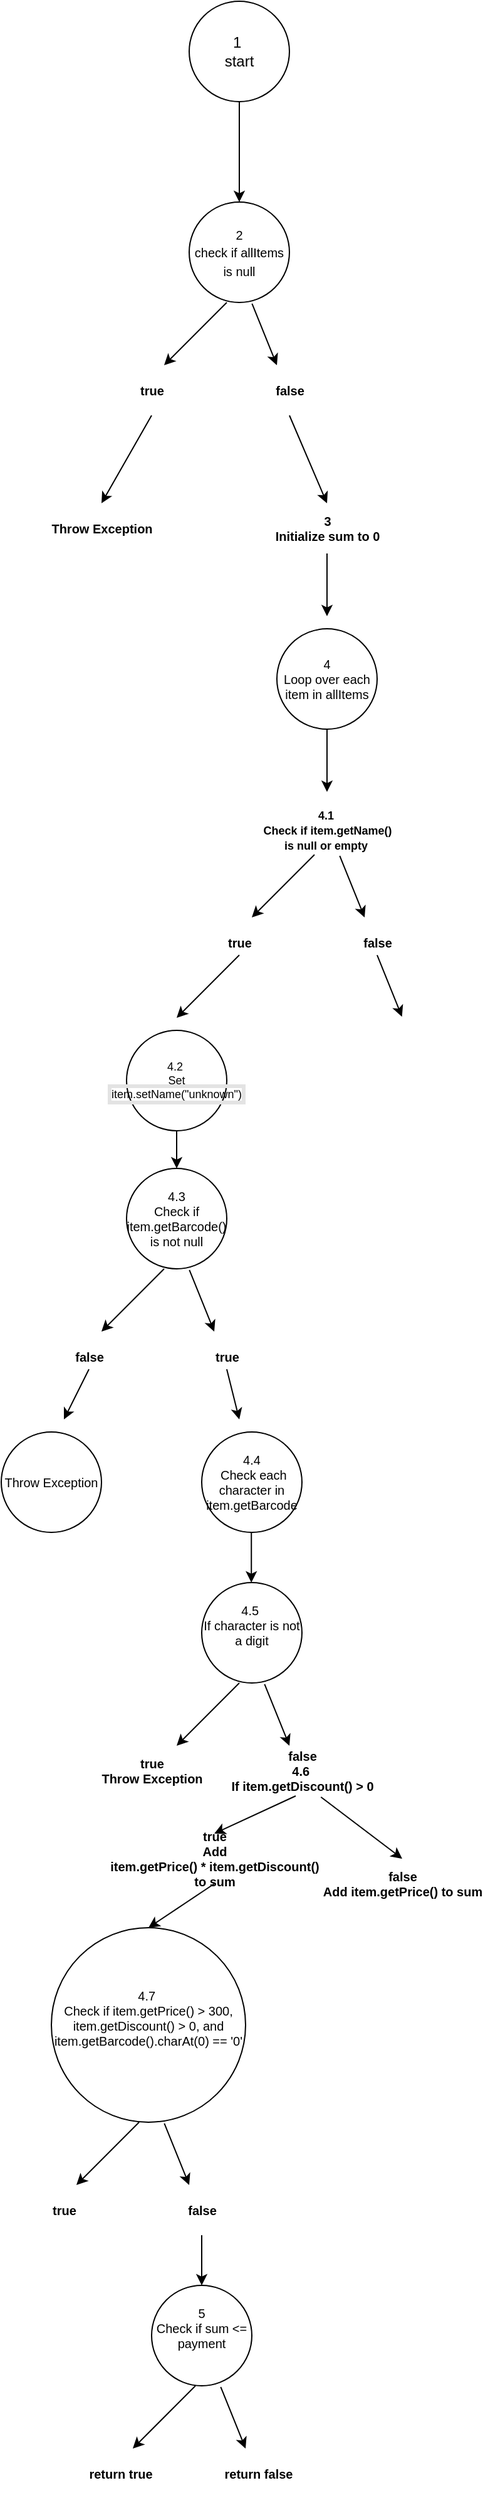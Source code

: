 <mxfile version="20.8.10" type="device"><diagram name="Page-1" id="rGsf8L7H9LZsb-r55DcZ"><mxGraphModel dx="1100" dy="586" grid="1" gridSize="10" guides="1" tooltips="1" connect="1" arrows="1" fold="1" page="1" pageScale="1" pageWidth="850" pageHeight="1100" math="0" shadow="0"><root><mxCell id="0"/><mxCell id="1" parent="0"/><mxCell id="UkpnbckSqEVW3Y9QWBfV-2" value="1&amp;nbsp;&lt;br&gt;start" style="ellipse;whiteSpace=wrap;html=1;aspect=fixed;" vertex="1" parent="1"><mxGeometry x="400" y="20" width="80" height="80" as="geometry"/></mxCell><mxCell id="UkpnbckSqEVW3Y9QWBfV-4" value="" style="endArrow=classic;html=1;rounded=0;exitX=0.5;exitY=1;exitDx=0;exitDy=0;" edge="1" parent="1" source="UkpnbckSqEVW3Y9QWBfV-2"><mxGeometry width="50" height="50" relative="1" as="geometry"><mxPoint x="400" y="190" as="sourcePoint"/><mxPoint x="440" y="180" as="targetPoint"/></mxGeometry></mxCell><mxCell id="UkpnbckSqEVW3Y9QWBfV-5" value="&lt;font style=&quot;font-size: 10px;&quot;&gt;2&lt;br&gt;check if allItems is null&lt;/font&gt;" style="ellipse;whiteSpace=wrap;html=1;aspect=fixed;" vertex="1" parent="1"><mxGeometry x="400" y="180" width="80" height="80" as="geometry"/></mxCell><mxCell id="UkpnbckSqEVW3Y9QWBfV-6" value="" style="endArrow=classic;html=1;rounded=0;fontSize=10;" edge="1" parent="1"><mxGeometry width="50" height="50" relative="1" as="geometry"><mxPoint x="430" y="260" as="sourcePoint"/><mxPoint x="380" y="310" as="targetPoint"/></mxGeometry></mxCell><mxCell id="UkpnbckSqEVW3Y9QWBfV-7" value="" style="endArrow=classic;html=1;rounded=0;fontSize=10;exitX=0.627;exitY=1.011;exitDx=0;exitDy=0;exitPerimeter=0;" edge="1" parent="1" source="UkpnbckSqEVW3Y9QWBfV-5"><mxGeometry width="50" height="50" relative="1" as="geometry"><mxPoint x="440" y="270.0" as="sourcePoint"/><mxPoint x="470" y="310" as="targetPoint"/></mxGeometry></mxCell><mxCell id="UkpnbckSqEVW3Y9QWBfV-8" value="true" style="text;strokeColor=none;fillColor=none;html=1;fontSize=10;fontStyle=1;verticalAlign=middle;align=center;" vertex="1" parent="1"><mxGeometry x="320" y="310" width="100" height="40" as="geometry"/></mxCell><mxCell id="UkpnbckSqEVW3Y9QWBfV-9" value="false" style="text;strokeColor=none;fillColor=none;html=1;fontSize=10;fontStyle=1;verticalAlign=middle;align=center;" vertex="1" parent="1"><mxGeometry x="430" y="310" width="100" height="40" as="geometry"/></mxCell><mxCell id="UkpnbckSqEVW3Y9QWBfV-10" value="" style="endArrow=classic;html=1;rounded=0;fontSize=10;exitX=0.5;exitY=1;exitDx=0;exitDy=0;" edge="1" parent="1" source="UkpnbckSqEVW3Y9QWBfV-8"><mxGeometry width="50" height="50" relative="1" as="geometry"><mxPoint x="650" y="290" as="sourcePoint"/><mxPoint x="330" y="420" as="targetPoint"/></mxGeometry></mxCell><mxCell id="UkpnbckSqEVW3Y9QWBfV-11" value="" style="endArrow=classic;html=1;rounded=0;fontSize=10;exitX=0.5;exitY=1;exitDx=0;exitDy=0;" edge="1" parent="1"><mxGeometry width="50" height="50" relative="1" as="geometry"><mxPoint x="480" y="350.0" as="sourcePoint"/><mxPoint x="510" y="420" as="targetPoint"/></mxGeometry></mxCell><mxCell id="UkpnbckSqEVW3Y9QWBfV-12" value="Throw Exception" style="text;strokeColor=none;fillColor=none;html=1;fontSize=10;fontStyle=1;verticalAlign=middle;align=center;" vertex="1" parent="1"><mxGeometry x="280" y="420" width="100" height="40" as="geometry"/></mxCell><mxCell id="UkpnbckSqEVW3Y9QWBfV-13" value="3&lt;br&gt;&lt;div style=&quot;text-align: left;&quot;&gt;&lt;span style=&quot;background-color: initial;&quot;&gt;Initialize sum to 0&lt;/span&gt;&lt;/div&gt;" style="text;strokeColor=none;fillColor=none;html=1;fontSize=10;fontStyle=1;verticalAlign=middle;align=center;" vertex="1" parent="1"><mxGeometry x="460" y="420" width="100" height="40" as="geometry"/></mxCell><mxCell id="UkpnbckSqEVW3Y9QWBfV-14" value="" style="endArrow=classic;html=1;rounded=0;fontSize=10;" edge="1" parent="1"><mxGeometry width="50" height="50" relative="1" as="geometry"><mxPoint x="510" y="460" as="sourcePoint"/><mxPoint x="510" y="510" as="targetPoint"/></mxGeometry></mxCell><mxCell id="UkpnbckSqEVW3Y9QWBfV-15" value="4&lt;br&gt;Loop over each item in allItems" style="ellipse;whiteSpace=wrap;html=1;aspect=fixed;fontSize=10;" vertex="1" parent="1"><mxGeometry x="470" y="520" width="80" height="80" as="geometry"/></mxCell><mxCell id="UkpnbckSqEVW3Y9QWBfV-16" value="" style="endArrow=classic;html=1;rounded=0;fontSize=10;" edge="1" parent="1"><mxGeometry width="50" height="50" relative="1" as="geometry"><mxPoint x="510" y="600" as="sourcePoint"/><mxPoint x="510" y="650" as="targetPoint"/></mxGeometry></mxCell><mxCell id="UkpnbckSqEVW3Y9QWBfV-17" value="&lt;font style=&quot;font-size: 9px;&quot;&gt;4.1&amp;nbsp;&lt;br&gt;Check if item.getName() &lt;br&gt;is null or empty&amp;nbsp;&lt;/font&gt;" style="text;strokeColor=none;fillColor=none;html=1;fontSize=10;fontStyle=1;verticalAlign=middle;align=center;" vertex="1" parent="1"><mxGeometry x="460" y="660" width="100" height="40" as="geometry"/></mxCell><mxCell id="UkpnbckSqEVW3Y9QWBfV-19" value="" style="endArrow=classic;html=1;rounded=0;fontSize=10;" edge="1" parent="1"><mxGeometry width="50" height="50" relative="1" as="geometry"><mxPoint x="500.0" y="700.0" as="sourcePoint"/><mxPoint x="450.0" y="750.0" as="targetPoint"/></mxGeometry></mxCell><mxCell id="UkpnbckSqEVW3Y9QWBfV-20" value="" style="endArrow=classic;html=1;rounded=0;fontSize=10;exitX=0.627;exitY=1.011;exitDx=0;exitDy=0;exitPerimeter=0;" edge="1" parent="1"><mxGeometry width="50" height="50" relative="1" as="geometry"><mxPoint x="520.16" y="700.88" as="sourcePoint"/><mxPoint x="540.0" y="750.0" as="targetPoint"/></mxGeometry></mxCell><mxCell id="UkpnbckSqEVW3Y9QWBfV-21" value="false" style="text;strokeColor=none;fillColor=none;html=1;fontSize=10;fontStyle=1;verticalAlign=middle;align=center;" vertex="1" parent="1"><mxGeometry x="500" y="750" width="100" height="40" as="geometry"/></mxCell><mxCell id="UkpnbckSqEVW3Y9QWBfV-22" value="true" style="text;strokeColor=none;fillColor=none;html=1;fontSize=10;fontStyle=1;verticalAlign=middle;align=center;" vertex="1" parent="1"><mxGeometry x="390" y="750" width="100" height="40" as="geometry"/></mxCell><mxCell id="UkpnbckSqEVW3Y9QWBfV-23" value="" style="endArrow=classic;html=1;rounded=0;fontSize=10;" edge="1" parent="1"><mxGeometry width="50" height="50" relative="1" as="geometry"><mxPoint x="440.0" y="780" as="sourcePoint"/><mxPoint x="390.0" y="830" as="targetPoint"/></mxGeometry></mxCell><mxCell id="UkpnbckSqEVW3Y9QWBfV-24" value="" style="endArrow=classic;html=1;rounded=0;fontSize=10;exitX=0.627;exitY=1.011;exitDx=0;exitDy=0;exitPerimeter=0;" edge="1" parent="1"><mxGeometry width="50" height="50" relative="1" as="geometry"><mxPoint x="550.0" y="780.0" as="sourcePoint"/><mxPoint x="569.84" y="829.12" as="targetPoint"/></mxGeometry></mxCell><mxCell id="UkpnbckSqEVW3Y9QWBfV-26" value="4.2&amp;nbsp;&lt;br&gt;Set &lt;span style=&quot;border-style: solid; border-color: rgb(227, 227, 227); border-image: initial; --tw-border-spacing-x: 0; --tw-border-spacing-y: 0; --tw-translate-x: 0; --tw-translate-y: 0; --tw-rotate: 0; --tw-skew-x: 0; --tw-skew-y: 0; --tw-scale-x: 1; --tw-scale-y: 1; --tw-pan-x: ; --tw-pan-y: ; --tw-pinch-zoom: ; --tw-scroll-snap-strictness: proximity; --tw-gradient-from-position: ; --tw-gradient-via-position: ; --tw-gradient-to-position: ; --tw-ordinal: ; --tw-slashed-zero: ; --tw-numeric-figure: ; --tw-numeric-spacing: ; --tw-numeric-fraction: ; --tw-ring-inset: ; --tw-ring-offset-width: 0px; --tw-ring-offset-color: #fff; --tw-ring-color: rgba(69,89,164,.5); --tw-ring-offset-shadow: 0 0 transparent; --tw-ring-shadow: 0 0 transparent; --tw-shadow: 0 0 transparent; --tw-shadow-colored: 0 0 transparent; --tw-blur: ; --tw-brightness: ; --tw-contrast: ; --tw-grayscale: ; --tw-hue-rotate: ; --tw-invert: ; --tw-saturate: ; --tw-sepia: ; --tw-drop-shadow: ; --tw-backdrop-blur: ; --tw-backdrop-brightness: ; --tw-backdrop-contrast: ; --tw-backdrop-grayscale: ; --tw-backdrop-hue-rotate: ; --tw-backdrop-invert: ; --tw-backdrop-opacity: ; --tw-backdrop-saturate: ; --tw-backdrop-sepia: ; --tw-contain-size: ; --tw-contain-layout: ; --tw-contain-paint: ; --tw-contain-style: ; font-feature-settings: normal; text-align: left;&quot;&gt;item.setName(&quot;unknown&quot;)&lt;/span&gt;" style="ellipse;whiteSpace=wrap;html=1;aspect=fixed;fontSize=9;" vertex="1" parent="1"><mxGeometry x="350" y="840" width="80" height="80" as="geometry"/></mxCell><mxCell id="UkpnbckSqEVW3Y9QWBfV-27" value="" style="endArrow=classic;html=1;rounded=0;fontSize=10;exitX=0.5;exitY=1;exitDx=0;exitDy=0;" edge="1" parent="1" source="UkpnbckSqEVW3Y9QWBfV-26"><mxGeometry width="50" height="50" relative="1" as="geometry"><mxPoint x="370" y="880" as="sourcePoint"/><mxPoint x="390" y="950" as="targetPoint"/></mxGeometry></mxCell><mxCell id="UkpnbckSqEVW3Y9QWBfV-28" value="4.3&lt;br&gt;Check if item&lt;span style=&quot;border: 0px solid rgb(227, 227, 227); --tw-border-spacing-x: 0; --tw-border-spacing-y: 0; --tw-translate-x: 0; --tw-translate-y: 0; --tw-rotate: 0; --tw-skew-x: 0; --tw-skew-y: 0; --tw-scale-x: 1; --tw-scale-y: 1; --tw-pan-x: ; --tw-pan-y: ; --tw-pinch-zoom: ; --tw-scroll-snap-strictness: proximity; --tw-gradient-from-position: ; --tw-gradient-via-position: ; --tw-gradient-to-position: ; --tw-ordinal: ; --tw-slashed-zero: ; --tw-numeric-figure: ; --tw-numeric-spacing: ; --tw-numeric-fraction: ; --tw-ring-inset: ; --tw-ring-offset-width: 0px; --tw-ring-offset-color: #fff; --tw-ring-color: rgba(69,89,164,.5); --tw-ring-offset-shadow: 0 0 transparent; --tw-ring-shadow: 0 0 transparent; --tw-shadow: 0 0 transparent; --tw-shadow-colored: 0 0 transparent; --tw-blur: ; --tw-brightness: ; --tw-contrast: ; --tw-grayscale: ; --tw-hue-rotate: ; --tw-invert: ; --tw-saturate: ; --tw-sepia: ; --tw-drop-shadow: ; --tw-backdrop-blur: ; --tw-backdrop-brightness: ; --tw-backdrop-contrast: ; --tw-backdrop-grayscale: ; --tw-backdrop-hue-rotate: ; --tw-backdrop-invert: ; --tw-backdrop-opacity: ; --tw-backdrop-saturate: ; --tw-backdrop-sepia: ; --tw-contain-size: ; --tw-contain-layout: ; --tw-contain-paint: ; --tw-contain-style: ; text-align: left;&quot; class=&quot;hljs-selector-class&quot;&gt;.getBarcode&lt;/span&gt;&lt;span style=&quot;text-align: left;&quot;&gt;() is not null&lt;/span&gt;" style="ellipse;whiteSpace=wrap;html=1;aspect=fixed;fontSize=10;" vertex="1" parent="1"><mxGeometry x="350" y="950" width="80" height="80" as="geometry"/></mxCell><mxCell id="UkpnbckSqEVW3Y9QWBfV-29" value="true" style="text;strokeColor=none;fillColor=none;html=1;fontSize=10;fontStyle=1;verticalAlign=middle;align=center;" vertex="1" parent="1"><mxGeometry x="380" y="1080" width="100" height="40" as="geometry"/></mxCell><mxCell id="UkpnbckSqEVW3Y9QWBfV-30" value="false" style="text;strokeColor=none;fillColor=none;html=1;fontSize=10;fontStyle=1;verticalAlign=middle;align=center;" vertex="1" parent="1"><mxGeometry x="270" y="1080" width="100" height="40" as="geometry"/></mxCell><mxCell id="UkpnbckSqEVW3Y9QWBfV-31" value="" style="endArrow=classic;html=1;rounded=0;fontSize=10;" edge="1" parent="1"><mxGeometry width="50" height="50" relative="1" as="geometry"><mxPoint x="380" y="1030" as="sourcePoint"/><mxPoint x="330.0" y="1080" as="targetPoint"/></mxGeometry></mxCell><mxCell id="UkpnbckSqEVW3Y9QWBfV-32" value="" style="endArrow=classic;html=1;rounded=0;fontSize=10;exitX=0.627;exitY=1.011;exitDx=0;exitDy=0;exitPerimeter=0;" edge="1" parent="1"><mxGeometry width="50" height="50" relative="1" as="geometry"><mxPoint x="400.16" y="1030.88" as="sourcePoint"/><mxPoint x="420" y="1080" as="targetPoint"/></mxGeometry></mxCell><mxCell id="UkpnbckSqEVW3Y9QWBfV-33" value="Throw Exception" style="ellipse;whiteSpace=wrap;html=1;aspect=fixed;fontSize=10;" vertex="1" parent="1"><mxGeometry x="250" y="1160" width="80" height="80" as="geometry"/></mxCell><mxCell id="UkpnbckSqEVW3Y9QWBfV-34" value="" style="endArrow=classic;html=1;rounded=0;fontSize=10;" edge="1" parent="1"><mxGeometry width="50" height="50" relative="1" as="geometry"><mxPoint x="320" y="1110" as="sourcePoint"/><mxPoint x="300" y="1150" as="targetPoint"/></mxGeometry></mxCell><mxCell id="UkpnbckSqEVW3Y9QWBfV-35" value="4.4&lt;br&gt;&lt;div style=&quot;&quot;&gt;&lt;span style=&quot;text-align: left;&quot;&gt;&amp;nbsp;Check each character in item&lt;/span&gt;&lt;span style=&quot;border: 0px solid rgb(227, 227, 227); --tw-border-spacing-x: 0; --tw-border-spacing-y: 0; --tw-translate-x: 0; --tw-translate-y: 0; --tw-rotate: 0; --tw-skew-x: 0; --tw-skew-y: 0; --tw-scale-x: 1; --tw-scale-y: 1; --tw-pan-x: ; --tw-pan-y: ; --tw-pinch-zoom: ; --tw-scroll-snap-strictness: proximity; --tw-gradient-from-position: ; --tw-gradient-via-position: ; --tw-gradient-to-position: ; --tw-ordinal: ; --tw-slashed-zero: ; --tw-numeric-figure: ; --tw-numeric-spacing: ; --tw-numeric-fraction: ; --tw-ring-inset: ; --tw-ring-offset-width: 0px; --tw-ring-offset-color: #fff; --tw-ring-color: rgba(69,89,164,.5); --tw-ring-offset-shadow: 0 0 transparent; --tw-ring-shadow: 0 0 transparent; --tw-shadow: 0 0 transparent; --tw-shadow-colored: 0 0 transparent; --tw-blur: ; --tw-brightness: ; --tw-contrast: ; --tw-grayscale: ; --tw-hue-rotate: ; --tw-invert: ; --tw-saturate: ; --tw-sepia: ; --tw-drop-shadow: ; --tw-backdrop-blur: ; --tw-backdrop-brightness: ; --tw-backdrop-contrast: ; --tw-backdrop-grayscale: ; --tw-backdrop-hue-rotate: ; --tw-backdrop-invert: ; --tw-backdrop-opacity: ; --tw-backdrop-saturate: ; --tw-backdrop-sepia: ; --tw-contain-size: ; --tw-contain-layout: ; --tw-contain-paint: ; --tw-contain-style: ; text-align: left;&quot; class=&quot;hljs-selector-class&quot;&gt;.getBarcode&lt;/span&gt;&lt;/div&gt;" style="ellipse;whiteSpace=wrap;html=1;aspect=fixed;fontSize=10;" vertex="1" parent="1"><mxGeometry x="410" y="1160" width="80" height="80" as="geometry"/></mxCell><mxCell id="UkpnbckSqEVW3Y9QWBfV-36" value="" style="endArrow=classic;html=1;rounded=0;fontSize=10;" edge="1" parent="1"><mxGeometry width="50" height="50" relative="1" as="geometry"><mxPoint x="430" y="1110" as="sourcePoint"/><mxPoint x="440" y="1150" as="targetPoint"/></mxGeometry></mxCell><mxCell id="UkpnbckSqEVW3Y9QWBfV-37" value="" style="endArrow=classic;html=1;rounded=0;fontSize=10;" edge="1" parent="1"><mxGeometry width="50" height="50" relative="1" as="geometry"><mxPoint x="449.62" y="1240" as="sourcePoint"/><mxPoint x="449.62" y="1280" as="targetPoint"/></mxGeometry></mxCell><mxCell id="UkpnbckSqEVW3Y9QWBfV-38" value="&lt;span style=&quot;border: 0px solid rgb(227, 227, 227); --tw-border-spacing-x: 0; --tw-border-spacing-y: 0; --tw-translate-x: 0; --tw-translate-y: 0; --tw-rotate: 0; --tw-skew-x: 0; --tw-skew-y: 0; --tw-scale-x: 1; --tw-scale-y: 1; --tw-pan-x: ; --tw-pan-y: ; --tw-pinch-zoom: ; --tw-scroll-snap-strictness: proximity; --tw-gradient-from-position: ; --tw-gradient-via-position: ; --tw-gradient-to-position: ; --tw-ordinal: ; --tw-slashed-zero: ; --tw-numeric-figure: ; --tw-numeric-spacing: ; --tw-numeric-fraction: ; --tw-ring-inset: ; --tw-ring-offset-width: 0px; --tw-ring-offset-color: #fff; --tw-ring-color: rgba(69,89,164,.5); --tw-ring-offset-shadow: 0 0 transparent; --tw-ring-shadow: 0 0 transparent; --tw-shadow: 0 0 transparent; --tw-shadow-colored: 0 0 transparent; --tw-blur: ; --tw-brightness: ; --tw-contrast: ; --tw-grayscale: ; --tw-hue-rotate: ; --tw-invert: ; --tw-saturate: ; --tw-sepia: ; --tw-drop-shadow: ; --tw-backdrop-blur: ; --tw-backdrop-brightness: ; --tw-backdrop-contrast: ; --tw-backdrop-grayscale: ; --tw-backdrop-hue-rotate: ; --tw-backdrop-invert: ; --tw-backdrop-opacity: ; --tw-backdrop-saturate: ; --tw-backdrop-sepia: ; --tw-contain-size: ; --tw-contain-layout: ; --tw-contain-paint: ; --tw-contain-style: ; text-align: left;&quot; class=&quot;hljs-selector-attr&quot;&gt;4.5&lt;/span&gt;&lt;span style=&quot;text-align: left;&quot;&gt;&amp;nbsp;&lt;br&gt;If character is not &lt;/span&gt;&lt;span style=&quot;border: 0px solid rgb(227, 227, 227); --tw-border-spacing-x: 0; --tw-border-spacing-y: 0; --tw-translate-x: 0; --tw-translate-y: 0; --tw-rotate: 0; --tw-skew-x: 0; --tw-skew-y: 0; --tw-scale-x: 1; --tw-scale-y: 1; --tw-pan-x: ; --tw-pan-y: ; --tw-pinch-zoom: ; --tw-scroll-snap-strictness: proximity; --tw-gradient-from-position: ; --tw-gradient-via-position: ; --tw-gradient-to-position: ; --tw-ordinal: ; --tw-slashed-zero: ; --tw-numeric-figure: ; --tw-numeric-spacing: ; --tw-numeric-fraction: ; --tw-ring-inset: ; --tw-ring-offset-width: 0px; --tw-ring-offset-color: #fff; --tw-ring-color: rgba(69,89,164,.5); --tw-ring-offset-shadow: 0 0 transparent; --tw-ring-shadow: 0 0 transparent; --tw-shadow: 0 0 transparent; --tw-shadow-colored: 0 0 transparent; --tw-blur: ; --tw-brightness: ; --tw-contrast: ; --tw-grayscale: ; --tw-hue-rotate: ; --tw-invert: ; --tw-saturate: ; --tw-sepia: ; --tw-drop-shadow: ; --tw-backdrop-blur: ; --tw-backdrop-brightness: ; --tw-backdrop-contrast: ; --tw-backdrop-grayscale: ; --tw-backdrop-hue-rotate: ; --tw-backdrop-invert: ; --tw-backdrop-opacity: ; --tw-backdrop-saturate: ; --tw-backdrop-sepia: ; --tw-contain-size: ; --tw-contain-layout: ; --tw-contain-paint: ; --tw-contain-style: ; text-align: left;&quot; class=&quot;hljs-selector-tag&quot;&gt;a&lt;/span&gt;&lt;span style=&quot;text-align: left;&quot;&gt; digit&lt;br/&gt;&lt;br/&gt;&lt;/span&gt;" style="ellipse;whiteSpace=wrap;html=1;aspect=fixed;fontSize=10;" vertex="1" parent="1"><mxGeometry x="410" y="1280" width="80" height="80" as="geometry"/></mxCell><mxCell id="UkpnbckSqEVW3Y9QWBfV-39" value="" style="endArrow=classic;html=1;rounded=0;fontSize=10;" edge="1" parent="1"><mxGeometry width="50" height="50" relative="1" as="geometry"><mxPoint x="440" y="1360" as="sourcePoint"/><mxPoint x="390.0" y="1410" as="targetPoint"/></mxGeometry></mxCell><mxCell id="UkpnbckSqEVW3Y9QWBfV-40" value="" style="endArrow=classic;html=1;rounded=0;fontSize=10;exitX=0.627;exitY=1.011;exitDx=0;exitDy=0;exitPerimeter=0;" edge="1" parent="1"><mxGeometry width="50" height="50" relative="1" as="geometry"><mxPoint x="460.16" y="1360.88" as="sourcePoint"/><mxPoint x="480" y="1410" as="targetPoint"/></mxGeometry></mxCell><mxCell id="UkpnbckSqEVW3Y9QWBfV-41" value="false&lt;br&gt;4.6&amp;nbsp;&lt;br&gt;&lt;span style=&quot;text-align: left;&quot;&gt;If item&lt;/span&gt;&lt;span style=&quot;border: 0px solid rgb(227, 227, 227); --tw-border-spacing-x: 0; --tw-border-spacing-y: 0; --tw-translate-x: 0; --tw-translate-y: 0; --tw-rotate: 0; --tw-skew-x: 0; --tw-skew-y: 0; --tw-scale-x: 1; --tw-scale-y: 1; --tw-pan-x: ; --tw-pan-y: ; --tw-pinch-zoom: ; --tw-scroll-snap-strictness: proximity; --tw-gradient-from-position: ; --tw-gradient-via-position: ; --tw-gradient-to-position: ; --tw-ordinal: ; --tw-slashed-zero: ; --tw-numeric-figure: ; --tw-numeric-spacing: ; --tw-numeric-fraction: ; --tw-ring-inset: ; --tw-ring-offset-width: 0px; --tw-ring-offset-color: #fff; --tw-ring-color: rgba(69,89,164,.5); --tw-ring-offset-shadow: 0 0 transparent; --tw-ring-shadow: 0 0 transparent; --tw-shadow: 0 0 transparent; --tw-shadow-colored: 0 0 transparent; --tw-blur: ; --tw-brightness: ; --tw-contrast: ; --tw-grayscale: ; --tw-hue-rotate: ; --tw-invert: ; --tw-saturate: ; --tw-sepia: ; --tw-drop-shadow: ; --tw-backdrop-blur: ; --tw-backdrop-brightness: ; --tw-backdrop-contrast: ; --tw-backdrop-grayscale: ; --tw-backdrop-hue-rotate: ; --tw-backdrop-invert: ; --tw-backdrop-opacity: ; --tw-backdrop-saturate: ; --tw-backdrop-sepia: ; --tw-contain-size: ; --tw-contain-layout: ; --tw-contain-paint: ; --tw-contain-style: ; text-align: left;&quot; class=&quot;hljs-selector-class&quot;&gt;.getDiscount&lt;/span&gt;&lt;span style=&quot;text-align: left;&quot;&gt;() &amp;gt; &lt;/span&gt;&lt;span style=&quot;border: 0px solid rgb(227, 227, 227); --tw-border-spacing-x: 0; --tw-border-spacing-y: 0; --tw-translate-x: 0; --tw-translate-y: 0; --tw-rotate: 0; --tw-skew-x: 0; --tw-skew-y: 0; --tw-scale-x: 1; --tw-scale-y: 1; --tw-pan-x: ; --tw-pan-y: ; --tw-pinch-zoom: ; --tw-scroll-snap-strictness: proximity; --tw-gradient-from-position: ; --tw-gradient-via-position: ; --tw-gradient-to-position: ; --tw-ordinal: ; --tw-slashed-zero: ; --tw-numeric-figure: ; --tw-numeric-spacing: ; --tw-numeric-fraction: ; --tw-ring-inset: ; --tw-ring-offset-width: 0px; --tw-ring-offset-color: #fff; --tw-ring-color: rgba(69,89,164,.5); --tw-ring-offset-shadow: 0 0 transparent; --tw-ring-shadow: 0 0 transparent; --tw-shadow: 0 0 transparent; --tw-shadow-colored: 0 0 transparent; --tw-blur: ; --tw-brightness: ; --tw-contrast: ; --tw-grayscale: ; --tw-hue-rotate: ; --tw-invert: ; --tw-saturate: ; --tw-sepia: ; --tw-drop-shadow: ; --tw-backdrop-blur: ; --tw-backdrop-brightness: ; --tw-backdrop-contrast: ; --tw-backdrop-grayscale: ; --tw-backdrop-hue-rotate: ; --tw-backdrop-invert: ; --tw-backdrop-opacity: ; --tw-backdrop-saturate: ; --tw-backdrop-sepia: ; --tw-contain-size: ; --tw-contain-layout: ; --tw-contain-paint: ; --tw-contain-style: ; text-align: left;&quot; class=&quot;hljs-number&quot;&gt;0&lt;/span&gt;" style="text;strokeColor=none;fillColor=none;html=1;fontSize=10;fontStyle=1;verticalAlign=middle;align=center;" vertex="1" parent="1"><mxGeometry x="440" y="1410" width="100" height="40" as="geometry"/></mxCell><mxCell id="UkpnbckSqEVW3Y9QWBfV-42" value="true&lt;br&gt;Throw Exception" style="text;strokeColor=none;fillColor=none;html=1;fontSize=10;fontStyle=1;verticalAlign=middle;align=center;" vertex="1" parent="1"><mxGeometry x="320" y="1410" width="100" height="40" as="geometry"/></mxCell><mxCell id="UkpnbckSqEVW3Y9QWBfV-44" value="true&lt;br&gt; Add &lt;br&gt;item&lt;span style=&quot;border: 0px solid rgb(227, 227, 227); --tw-border-spacing-x: 0; --tw-border-spacing-y: 0; --tw-translate-x: 0; --tw-translate-y: 0; --tw-rotate: 0; --tw-skew-x: 0; --tw-skew-y: 0; --tw-scale-x: 1; --tw-scale-y: 1; --tw-pan-x: ; --tw-pan-y: ; --tw-pinch-zoom: ; --tw-scroll-snap-strictness: proximity; --tw-gradient-from-position: ; --tw-gradient-via-position: ; --tw-gradient-to-position: ; --tw-ordinal: ; --tw-slashed-zero: ; --tw-numeric-figure: ; --tw-numeric-spacing: ; --tw-numeric-fraction: ; --tw-ring-inset: ; --tw-ring-offset-width: 0px; --tw-ring-offset-color: #fff; --tw-ring-color: rgba(69,89,164,.5); --tw-ring-offset-shadow: 0 0 transparent; --tw-ring-shadow: 0 0 transparent; --tw-shadow: 0 0 transparent; --tw-shadow-colored: 0 0 transparent; --tw-blur: ; --tw-brightness: ; --tw-contrast: ; --tw-grayscale: ; --tw-hue-rotate: ; --tw-invert: ; --tw-saturate: ; --tw-sepia: ; --tw-drop-shadow: ; --tw-backdrop-blur: ; --tw-backdrop-brightness: ; --tw-backdrop-contrast: ; --tw-backdrop-grayscale: ; --tw-backdrop-hue-rotate: ; --tw-backdrop-invert: ; --tw-backdrop-opacity: ; --tw-backdrop-saturate: ; --tw-backdrop-sepia: ; --tw-contain-size: ; --tw-contain-layout: ; --tw-contain-paint: ; --tw-contain-style: ; text-align: left;&quot; class=&quot;hljs-selector-class&quot;&gt;.getPrice&lt;/span&gt;&lt;span style=&quot;text-align: left;&quot;&gt;() * item&lt;/span&gt;&lt;span style=&quot;border: 0px solid rgb(227, 227, 227); --tw-border-spacing-x: 0; --tw-border-spacing-y: 0; --tw-translate-x: 0; --tw-translate-y: 0; --tw-rotate: 0; --tw-skew-x: 0; --tw-skew-y: 0; --tw-scale-x: 1; --tw-scale-y: 1; --tw-pan-x: ; --tw-pan-y: ; --tw-pinch-zoom: ; --tw-scroll-snap-strictness: proximity; --tw-gradient-from-position: ; --tw-gradient-via-position: ; --tw-gradient-to-position: ; --tw-ordinal: ; --tw-slashed-zero: ; --tw-numeric-figure: ; --tw-numeric-spacing: ; --tw-numeric-fraction: ; --tw-ring-inset: ; --tw-ring-offset-width: 0px; --tw-ring-offset-color: #fff; --tw-ring-color: rgba(69,89,164,.5); --tw-ring-offset-shadow: 0 0 transparent; --tw-ring-shadow: 0 0 transparent; --tw-shadow: 0 0 transparent; --tw-shadow-colored: 0 0 transparent; --tw-blur: ; --tw-brightness: ; --tw-contrast: ; --tw-grayscale: ; --tw-hue-rotate: ; --tw-invert: ; --tw-saturate: ; --tw-sepia: ; --tw-drop-shadow: ; --tw-backdrop-blur: ; --tw-backdrop-brightness: ; --tw-backdrop-contrast: ; --tw-backdrop-grayscale: ; --tw-backdrop-hue-rotate: ; --tw-backdrop-invert: ; --tw-backdrop-opacity: ; --tw-backdrop-saturate: ; --tw-backdrop-sepia: ; --tw-contain-size: ; --tw-contain-layout: ; --tw-contain-paint: ; --tw-contain-style: ; text-align: left;&quot; class=&quot;hljs-selector-class&quot;&gt;.getDiscount&lt;/span&gt;&lt;span style=&quot;text-align: left;&quot;&gt;() &lt;br&gt;to sum&lt;/span&gt;" style="text;strokeColor=none;fillColor=none;html=1;fontSize=10;fontStyle=1;verticalAlign=middle;align=center;" vertex="1" parent="1"><mxGeometry x="370" y="1480" width="100" height="40" as="geometry"/></mxCell><mxCell id="UkpnbckSqEVW3Y9QWBfV-45" value="false&lt;br&gt;Add item&lt;span style=&quot;border: 0px solid rgb(227, 227, 227); --tw-border-spacing-x: 0; --tw-border-spacing-y: 0; --tw-translate-x: 0; --tw-translate-y: 0; --tw-rotate: 0; --tw-skew-x: 0; --tw-skew-y: 0; --tw-scale-x: 1; --tw-scale-y: 1; --tw-pan-x: ; --tw-pan-y: ; --tw-pinch-zoom: ; --tw-scroll-snap-strictness: proximity; --tw-gradient-from-position: ; --tw-gradient-via-position: ; --tw-gradient-to-position: ; --tw-ordinal: ; --tw-slashed-zero: ; --tw-numeric-figure: ; --tw-numeric-spacing: ; --tw-numeric-fraction: ; --tw-ring-inset: ; --tw-ring-offset-width: 0px; --tw-ring-offset-color: #fff; --tw-ring-color: rgba(69,89,164,.5); --tw-ring-offset-shadow: 0 0 transparent; --tw-ring-shadow: 0 0 transparent; --tw-shadow: 0 0 transparent; --tw-shadow-colored: 0 0 transparent; --tw-blur: ; --tw-brightness: ; --tw-contrast: ; --tw-grayscale: ; --tw-hue-rotate: ; --tw-invert: ; --tw-saturate: ; --tw-sepia: ; --tw-drop-shadow: ; --tw-backdrop-blur: ; --tw-backdrop-brightness: ; --tw-backdrop-contrast: ; --tw-backdrop-grayscale: ; --tw-backdrop-hue-rotate: ; --tw-backdrop-invert: ; --tw-backdrop-opacity: ; --tw-backdrop-saturate: ; --tw-backdrop-sepia: ; --tw-contain-size: ; --tw-contain-layout: ; --tw-contain-paint: ; --tw-contain-style: ; text-align: left;&quot; class=&quot;hljs-selector-class&quot;&gt;.getPrice&lt;/span&gt;&lt;span style=&quot;text-align: left;&quot;&gt;() to sum&lt;/span&gt;" style="text;strokeColor=none;fillColor=none;html=1;fontSize=10;fontStyle=1;verticalAlign=middle;align=center;" vertex="1" parent="1"><mxGeometry x="520" y="1500" width="100" height="40" as="geometry"/></mxCell><mxCell id="UkpnbckSqEVW3Y9QWBfV-46" value="" style="endArrow=classic;html=1;rounded=0;fontSize=10;exitX=0.627;exitY=1.011;exitDx=0;exitDy=0;exitPerimeter=0;entryX=0.5;entryY=0;entryDx=0;entryDy=0;" edge="1" parent="1" target="UkpnbckSqEVW3Y9QWBfV-45"><mxGeometry width="50" height="50" relative="1" as="geometry"><mxPoint x="505.16" y="1450.88" as="sourcePoint"/><mxPoint x="525" y="1500" as="targetPoint"/></mxGeometry></mxCell><mxCell id="UkpnbckSqEVW3Y9QWBfV-47" value="" style="endArrow=classic;html=1;rounded=0;fontSize=10;entryX=0.5;entryY=0;entryDx=0;entryDy=0;" edge="1" parent="1" target="UkpnbckSqEVW3Y9QWBfV-44"><mxGeometry width="50" height="50" relative="1" as="geometry"><mxPoint x="485" y="1450" as="sourcePoint"/><mxPoint x="450" y="1480" as="targetPoint"/></mxGeometry></mxCell><mxCell id="UkpnbckSqEVW3Y9QWBfV-48" value="&lt;span style=&quot;border: 0px solid rgb(227, 227, 227); --tw-border-spacing-x: 0; --tw-border-spacing-y: 0; --tw-translate-x: 0; --tw-translate-y: 0; --tw-rotate: 0; --tw-skew-x: 0; --tw-skew-y: 0; --tw-scale-x: 1; --tw-scale-y: 1; --tw-pan-x: ; --tw-pan-y: ; --tw-pinch-zoom: ; --tw-scroll-snap-strictness: proximity; --tw-gradient-from-position: ; --tw-gradient-via-position: ; --tw-gradient-to-position: ; --tw-ordinal: ; --tw-slashed-zero: ; --tw-numeric-figure: ; --tw-numeric-spacing: ; --tw-numeric-fraction: ; --tw-ring-inset: ; --tw-ring-offset-width: 0px; --tw-ring-offset-color: #fff; --tw-ring-color: rgba(69,89,164,.5); --tw-ring-offset-shadow: 0 0 transparent; --tw-ring-shadow: 0 0 transparent; --tw-shadow: 0 0 transparent; --tw-shadow-colored: 0 0 transparent; --tw-blur: ; --tw-brightness: ; --tw-contrast: ; --tw-grayscale: ; --tw-hue-rotate: ; --tw-invert: ; --tw-saturate: ; --tw-sepia: ; --tw-drop-shadow: ; --tw-backdrop-blur: ; --tw-backdrop-brightness: ; --tw-backdrop-contrast: ; --tw-backdrop-grayscale: ; --tw-backdrop-hue-rotate: ; --tw-backdrop-invert: ; --tw-backdrop-opacity: ; --tw-backdrop-saturate: ; --tw-backdrop-sepia: ; --tw-contain-size: ; --tw-contain-layout: ; --tw-contain-paint: ; --tw-contain-style: ; text-align: left;&quot; class=&quot;hljs-selector-attr&quot;&gt;4.7&lt;/span&gt;&lt;span style=&quot;text-align: left;&quot;&gt;&amp;nbsp;&lt;br&gt;Check if item&lt;/span&gt;&lt;span style=&quot;border: 0px solid rgb(227, 227, 227); --tw-border-spacing-x: 0; --tw-border-spacing-y: 0; --tw-translate-x: 0; --tw-translate-y: 0; --tw-rotate: 0; --tw-skew-x: 0; --tw-skew-y: 0; --tw-scale-x: 1; --tw-scale-y: 1; --tw-pan-x: ; --tw-pan-y: ; --tw-pinch-zoom: ; --tw-scroll-snap-strictness: proximity; --tw-gradient-from-position: ; --tw-gradient-via-position: ; --tw-gradient-to-position: ; --tw-ordinal: ; --tw-slashed-zero: ; --tw-numeric-figure: ; --tw-numeric-spacing: ; --tw-numeric-fraction: ; --tw-ring-inset: ; --tw-ring-offset-width: 0px; --tw-ring-offset-color: #fff; --tw-ring-color: rgba(69,89,164,.5); --tw-ring-offset-shadow: 0 0 transparent; --tw-ring-shadow: 0 0 transparent; --tw-shadow: 0 0 transparent; --tw-shadow-colored: 0 0 transparent; --tw-blur: ; --tw-brightness: ; --tw-contrast: ; --tw-grayscale: ; --tw-hue-rotate: ; --tw-invert: ; --tw-saturate: ; --tw-sepia: ; --tw-drop-shadow: ; --tw-backdrop-blur: ; --tw-backdrop-brightness: ; --tw-backdrop-contrast: ; --tw-backdrop-grayscale: ; --tw-backdrop-hue-rotate: ; --tw-backdrop-invert: ; --tw-backdrop-opacity: ; --tw-backdrop-saturate: ; --tw-backdrop-sepia: ; --tw-contain-size: ; --tw-contain-layout: ; --tw-contain-paint: ; --tw-contain-style: ; text-align: left;&quot; class=&quot;hljs-selector-class&quot;&gt;.getPrice&lt;/span&gt;&lt;span style=&quot;text-align: left;&quot;&gt;() &amp;gt;&amp;nbsp;&lt;/span&gt;&lt;span style=&quot;border: 0px solid rgb(227, 227, 227); --tw-border-spacing-x: 0; --tw-border-spacing-y: 0; --tw-translate-x: 0; --tw-translate-y: 0; --tw-rotate: 0; --tw-skew-x: 0; --tw-skew-y: 0; --tw-scale-x: 1; --tw-scale-y: 1; --tw-pan-x: ; --tw-pan-y: ; --tw-pinch-zoom: ; --tw-scroll-snap-strictness: proximity; --tw-gradient-from-position: ; --tw-gradient-via-position: ; --tw-gradient-to-position: ; --tw-ordinal: ; --tw-slashed-zero: ; --tw-numeric-figure: ; --tw-numeric-spacing: ; --tw-numeric-fraction: ; --tw-ring-inset: ; --tw-ring-offset-width: 0px; --tw-ring-offset-color: #fff; --tw-ring-color: rgba(69,89,164,.5); --tw-ring-offset-shadow: 0 0 transparent; --tw-ring-shadow: 0 0 transparent; --tw-shadow: 0 0 transparent; --tw-shadow-colored: 0 0 transparent; --tw-blur: ; --tw-brightness: ; --tw-contrast: ; --tw-grayscale: ; --tw-hue-rotate: ; --tw-invert: ; --tw-saturate: ; --tw-sepia: ; --tw-drop-shadow: ; --tw-backdrop-blur: ; --tw-backdrop-brightness: ; --tw-backdrop-contrast: ; --tw-backdrop-grayscale: ; --tw-backdrop-hue-rotate: ; --tw-backdrop-invert: ; --tw-backdrop-opacity: ; --tw-backdrop-saturate: ; --tw-backdrop-sepia: ; --tw-contain-size: ; --tw-contain-layout: ; --tw-contain-paint: ; --tw-contain-style: ; text-align: left;&quot; class=&quot;hljs-number&quot;&gt;300&lt;/span&gt;&lt;span style=&quot;text-align: left;&quot;&gt;, item&lt;/span&gt;&lt;span style=&quot;border: 0px solid rgb(227, 227, 227); --tw-border-spacing-x: 0; --tw-border-spacing-y: 0; --tw-translate-x: 0; --tw-translate-y: 0; --tw-rotate: 0; --tw-skew-x: 0; --tw-skew-y: 0; --tw-scale-x: 1; --tw-scale-y: 1; --tw-pan-x: ; --tw-pan-y: ; --tw-pinch-zoom: ; --tw-scroll-snap-strictness: proximity; --tw-gradient-from-position: ; --tw-gradient-via-position: ; --tw-gradient-to-position: ; --tw-ordinal: ; --tw-slashed-zero: ; --tw-numeric-figure: ; --tw-numeric-spacing: ; --tw-numeric-fraction: ; --tw-ring-inset: ; --tw-ring-offset-width: 0px; --tw-ring-offset-color: #fff; --tw-ring-color: rgba(69,89,164,.5); --tw-ring-offset-shadow: 0 0 transparent; --tw-ring-shadow: 0 0 transparent; --tw-shadow: 0 0 transparent; --tw-shadow-colored: 0 0 transparent; --tw-blur: ; --tw-brightness: ; --tw-contrast: ; --tw-grayscale: ; --tw-hue-rotate: ; --tw-invert: ; --tw-saturate: ; --tw-sepia: ; --tw-drop-shadow: ; --tw-backdrop-blur: ; --tw-backdrop-brightness: ; --tw-backdrop-contrast: ; --tw-backdrop-grayscale: ; --tw-backdrop-hue-rotate: ; --tw-backdrop-invert: ; --tw-backdrop-opacity: ; --tw-backdrop-saturate: ; --tw-backdrop-sepia: ; --tw-contain-size: ; --tw-contain-layout: ; --tw-contain-paint: ; --tw-contain-style: ; text-align: left;&quot; class=&quot;hljs-selector-class&quot;&gt;.getDiscount&lt;/span&gt;&lt;span style=&quot;text-align: left;&quot;&gt;() &amp;gt; &lt;/span&gt;&lt;span style=&quot;border: 0px solid rgb(227, 227, 227); --tw-border-spacing-x: 0; --tw-border-spacing-y: 0; --tw-translate-x: 0; --tw-translate-y: 0; --tw-rotate: 0; --tw-skew-x: 0; --tw-skew-y: 0; --tw-scale-x: 1; --tw-scale-y: 1; --tw-pan-x: ; --tw-pan-y: ; --tw-pinch-zoom: ; --tw-scroll-snap-strictness: proximity; --tw-gradient-from-position: ; --tw-gradient-via-position: ; --tw-gradient-to-position: ; --tw-ordinal: ; --tw-slashed-zero: ; --tw-numeric-figure: ; --tw-numeric-spacing: ; --tw-numeric-fraction: ; --tw-ring-inset: ; --tw-ring-offset-width: 0px; --tw-ring-offset-color: #fff; --tw-ring-color: rgba(69,89,164,.5); --tw-ring-offset-shadow: 0 0 transparent; --tw-ring-shadow: 0 0 transparent; --tw-shadow: 0 0 transparent; --tw-shadow-colored: 0 0 transparent; --tw-blur: ; --tw-brightness: ; --tw-contrast: ; --tw-grayscale: ; --tw-hue-rotate: ; --tw-invert: ; --tw-saturate: ; --tw-sepia: ; --tw-drop-shadow: ; --tw-backdrop-blur: ; --tw-backdrop-brightness: ; --tw-backdrop-contrast: ; --tw-backdrop-grayscale: ; --tw-backdrop-hue-rotate: ; --tw-backdrop-invert: ; --tw-backdrop-opacity: ; --tw-backdrop-saturate: ; --tw-backdrop-sepia: ; --tw-contain-size: ; --tw-contain-layout: ; --tw-contain-paint: ; --tw-contain-style: ; text-align: left;&quot; class=&quot;hljs-number&quot;&gt;0&lt;/span&gt;&lt;span style=&quot;text-align: left;&quot;&gt;, and item&lt;/span&gt;&lt;span style=&quot;border: 0px solid rgb(227, 227, 227); --tw-border-spacing-x: 0; --tw-border-spacing-y: 0; --tw-translate-x: 0; --tw-translate-y: 0; --tw-rotate: 0; --tw-skew-x: 0; --tw-skew-y: 0; --tw-scale-x: 1; --tw-scale-y: 1; --tw-pan-x: ; --tw-pan-y: ; --tw-pinch-zoom: ; --tw-scroll-snap-strictness: proximity; --tw-gradient-from-position: ; --tw-gradient-via-position: ; --tw-gradient-to-position: ; --tw-ordinal: ; --tw-slashed-zero: ; --tw-numeric-figure: ; --tw-numeric-spacing: ; --tw-numeric-fraction: ; --tw-ring-inset: ; --tw-ring-offset-width: 0px; --tw-ring-offset-color: #fff; --tw-ring-color: rgba(69,89,164,.5); --tw-ring-offset-shadow: 0 0 transparent; --tw-ring-shadow: 0 0 transparent; --tw-shadow: 0 0 transparent; --tw-shadow-colored: 0 0 transparent; --tw-blur: ; --tw-brightness: ; --tw-contrast: ; --tw-grayscale: ; --tw-hue-rotate: ; --tw-invert: ; --tw-saturate: ; --tw-sepia: ; --tw-drop-shadow: ; --tw-backdrop-blur: ; --tw-backdrop-brightness: ; --tw-backdrop-contrast: ; --tw-backdrop-grayscale: ; --tw-backdrop-hue-rotate: ; --tw-backdrop-invert: ; --tw-backdrop-opacity: ; --tw-backdrop-saturate: ; --tw-backdrop-sepia: ; --tw-contain-size: ; --tw-contain-layout: ; --tw-contain-paint: ; --tw-contain-style: ; text-align: left;&quot; class=&quot;hljs-selector-class&quot;&gt;.getBarcode&lt;/span&gt;&lt;span style=&quot;text-align: left;&quot;&gt;()&lt;/span&gt;&lt;span style=&quot;border: 0px solid rgb(227, 227, 227); --tw-border-spacing-x: 0; --tw-border-spacing-y: 0; --tw-translate-x: 0; --tw-translate-y: 0; --tw-rotate: 0; --tw-skew-x: 0; --tw-skew-y: 0; --tw-scale-x: 1; --tw-scale-y: 1; --tw-pan-x: ; --tw-pan-y: ; --tw-pinch-zoom: ; --tw-scroll-snap-strictness: proximity; --tw-gradient-from-position: ; --tw-gradient-via-position: ; --tw-gradient-to-position: ; --tw-ordinal: ; --tw-slashed-zero: ; --tw-numeric-figure: ; --tw-numeric-spacing: ; --tw-numeric-fraction: ; --tw-ring-inset: ; --tw-ring-offset-width: 0px; --tw-ring-offset-color: #fff; --tw-ring-color: rgba(69,89,164,.5); --tw-ring-offset-shadow: 0 0 transparent; --tw-ring-shadow: 0 0 transparent; --tw-shadow: 0 0 transparent; --tw-shadow-colored: 0 0 transparent; --tw-blur: ; --tw-brightness: ; --tw-contrast: ; --tw-grayscale: ; --tw-hue-rotate: ; --tw-invert: ; --tw-saturate: ; --tw-sepia: ; --tw-drop-shadow: ; --tw-backdrop-blur: ; --tw-backdrop-brightness: ; --tw-backdrop-contrast: ; --tw-backdrop-grayscale: ; --tw-backdrop-hue-rotate: ; --tw-backdrop-invert: ; --tw-backdrop-opacity: ; --tw-backdrop-saturate: ; --tw-backdrop-sepia: ; --tw-contain-size: ; --tw-contain-layout: ; --tw-contain-paint: ; --tw-contain-style: ; text-align: left;&quot; class=&quot;hljs-selector-class&quot;&gt;.charAt&lt;/span&gt;&lt;span style=&quot;text-align: left;&quot;&gt;(&lt;/span&gt;&lt;span style=&quot;border: 0px solid rgb(227, 227, 227); --tw-border-spacing-x: 0; --tw-border-spacing-y: 0; --tw-translate-x: 0; --tw-translate-y: 0; --tw-rotate: 0; --tw-skew-x: 0; --tw-skew-y: 0; --tw-scale-x: 1; --tw-scale-y: 1; --tw-pan-x: ; --tw-pan-y: ; --tw-pinch-zoom: ; --tw-scroll-snap-strictness: proximity; --tw-gradient-from-position: ; --tw-gradient-via-position: ; --tw-gradient-to-position: ; --tw-ordinal: ; --tw-slashed-zero: ; --tw-numeric-figure: ; --tw-numeric-spacing: ; --tw-numeric-fraction: ; --tw-ring-inset: ; --tw-ring-offset-width: 0px; --tw-ring-offset-color: #fff; --tw-ring-color: rgba(69,89,164,.5); --tw-ring-offset-shadow: 0 0 transparent; --tw-ring-shadow: 0 0 transparent; --tw-shadow: 0 0 transparent; --tw-shadow-colored: 0 0 transparent; --tw-blur: ; --tw-brightness: ; --tw-contrast: ; --tw-grayscale: ; --tw-hue-rotate: ; --tw-invert: ; --tw-saturate: ; --tw-sepia: ; --tw-drop-shadow: ; --tw-backdrop-blur: ; --tw-backdrop-brightness: ; --tw-backdrop-contrast: ; --tw-backdrop-grayscale: ; --tw-backdrop-hue-rotate: ; --tw-backdrop-invert: ; --tw-backdrop-opacity: ; --tw-backdrop-saturate: ; --tw-backdrop-sepia: ; --tw-contain-size: ; --tw-contain-layout: ; --tw-contain-paint: ; --tw-contain-style: ; text-align: left;&quot; class=&quot;hljs-number&quot;&gt;0&lt;/span&gt;&lt;span style=&quot;text-align: left;&quot;&gt;) == '&lt;/span&gt;&lt;span style=&quot;border: 0px solid rgb(227, 227, 227); --tw-border-spacing-x: 0; --tw-border-spacing-y: 0; --tw-translate-x: 0; --tw-translate-y: 0; --tw-rotate: 0; --tw-skew-x: 0; --tw-skew-y: 0; --tw-scale-x: 1; --tw-scale-y: 1; --tw-pan-x: ; --tw-pan-y: ; --tw-pinch-zoom: ; --tw-scroll-snap-strictness: proximity; --tw-gradient-from-position: ; --tw-gradient-via-position: ; --tw-gradient-to-position: ; --tw-ordinal: ; --tw-slashed-zero: ; --tw-numeric-figure: ; --tw-numeric-spacing: ; --tw-numeric-fraction: ; --tw-ring-inset: ; --tw-ring-offset-width: 0px; --tw-ring-offset-color: #fff; --tw-ring-color: rgba(69,89,164,.5); --tw-ring-offset-shadow: 0 0 transparent; --tw-ring-shadow: 0 0 transparent; --tw-shadow: 0 0 transparent; --tw-shadow-colored: 0 0 transparent; --tw-blur: ; --tw-brightness: ; --tw-contrast: ; --tw-grayscale: ; --tw-hue-rotate: ; --tw-invert: ; --tw-saturate: ; --tw-sepia: ; --tw-drop-shadow: ; --tw-backdrop-blur: ; --tw-backdrop-brightness: ; --tw-backdrop-contrast: ; --tw-backdrop-grayscale: ; --tw-backdrop-hue-rotate: ; --tw-backdrop-invert: ; --tw-backdrop-opacity: ; --tw-backdrop-saturate: ; --tw-backdrop-sepia: ; --tw-contain-size: ; --tw-contain-layout: ; --tw-contain-paint: ; --tw-contain-style: ; text-align: left;&quot; class=&quot;hljs-number&quot;&gt;0&lt;/span&gt;&lt;span style=&quot;text-align: left;&quot;&gt;'&lt;br/&gt;&lt;br/&gt;&lt;/span&gt;" style="ellipse;whiteSpace=wrap;html=1;aspect=fixed;fontSize=10;" vertex="1" parent="1"><mxGeometry x="290" y="1555" width="155" height="155" as="geometry"/></mxCell><mxCell id="UkpnbckSqEVW3Y9QWBfV-49" value="true" style="text;strokeColor=none;fillColor=none;html=1;fontSize=10;fontStyle=1;verticalAlign=middle;align=center;" vertex="1" parent="1"><mxGeometry x="250" y="1760" width="100" height="40" as="geometry"/></mxCell><mxCell id="UkpnbckSqEVW3Y9QWBfV-50" value="false" style="text;strokeColor=none;fillColor=none;html=1;fontSize=10;fontStyle=1;verticalAlign=middle;align=center;" vertex="1" parent="1"><mxGeometry x="360" y="1760" width="100" height="40" as="geometry"/></mxCell><mxCell id="UkpnbckSqEVW3Y9QWBfV-51" value="" style="endArrow=classic;html=1;rounded=0;fontSize=10;exitX=0.627;exitY=1.011;exitDx=0;exitDy=0;exitPerimeter=0;" edge="1" parent="1"><mxGeometry width="50" height="50" relative="1" as="geometry"><mxPoint x="380.16" y="1710.88" as="sourcePoint"/><mxPoint x="400" y="1760" as="targetPoint"/></mxGeometry></mxCell><mxCell id="UkpnbckSqEVW3Y9QWBfV-52" value="" style="endArrow=classic;html=1;rounded=0;fontSize=10;" edge="1" parent="1"><mxGeometry width="50" height="50" relative="1" as="geometry"><mxPoint x="360" y="1710" as="sourcePoint"/><mxPoint x="310.0" y="1760" as="targetPoint"/></mxGeometry></mxCell><mxCell id="UkpnbckSqEVW3Y9QWBfV-53" value="" style="endArrow=classic;html=1;rounded=0;fontSize=10;exitX=0.5;exitY=1;exitDx=0;exitDy=0;" edge="1" parent="1" source="UkpnbckSqEVW3Y9QWBfV-50"><mxGeometry width="50" height="50" relative="1" as="geometry"><mxPoint x="325" y="1880" as="sourcePoint"/><mxPoint x="410" y="1840" as="targetPoint"/></mxGeometry></mxCell><mxCell id="UkpnbckSqEVW3Y9QWBfV-54" value="&lt;span style=&quot;text-align: left;&quot;&gt;5&lt;br&gt;Check if sum &amp;lt;= payment&lt;br/&gt;&lt;br/&gt;&lt;/span&gt;" style="ellipse;whiteSpace=wrap;html=1;aspect=fixed;fontSize=10;" vertex="1" parent="1"><mxGeometry x="370" y="1840" width="80" height="80" as="geometry"/></mxCell><mxCell id="UkpnbckSqEVW3Y9QWBfV-55" value="return true" style="text;strokeColor=none;fillColor=none;html=1;fontSize=10;fontStyle=1;verticalAlign=middle;align=center;" vertex="1" parent="1"><mxGeometry x="295" y="1970" width="100" height="40" as="geometry"/></mxCell><mxCell id="UkpnbckSqEVW3Y9QWBfV-56" value="" style="endArrow=classic;html=1;rounded=0;fontSize=10;" edge="1" parent="1"><mxGeometry width="50" height="50" relative="1" as="geometry"><mxPoint x="405" y="1920" as="sourcePoint"/><mxPoint x="355.0" y="1970" as="targetPoint"/></mxGeometry></mxCell><mxCell id="UkpnbckSqEVW3Y9QWBfV-57" value="" style="endArrow=classic;html=1;rounded=0;fontSize=10;exitX=0.627;exitY=1.011;exitDx=0;exitDy=0;exitPerimeter=0;" edge="1" parent="1"><mxGeometry width="50" height="50" relative="1" as="geometry"><mxPoint x="425.16" y="1920.88" as="sourcePoint"/><mxPoint x="445" y="1970" as="targetPoint"/></mxGeometry></mxCell><mxCell id="UkpnbckSqEVW3Y9QWBfV-58" value="return false" style="text;strokeColor=none;fillColor=none;html=1;fontSize=10;fontStyle=1;verticalAlign=middle;align=center;" vertex="1" parent="1"><mxGeometry x="405" y="1970" width="100" height="40" as="geometry"/></mxCell><mxCell id="UkpnbckSqEVW3Y9QWBfV-59" value="" style="endArrow=classic;html=1;rounded=0;fontSize=10;exitX=0.5;exitY=1;exitDx=0;exitDy=0;entryX=0.5;entryY=0;entryDx=0;entryDy=0;" edge="1" parent="1" source="UkpnbckSqEVW3Y9QWBfV-44" target="UkpnbckSqEVW3Y9QWBfV-48"><mxGeometry width="50" height="50" relative="1" as="geometry"><mxPoint x="340" y="1690" as="sourcePoint"/><mxPoint x="390" y="1640" as="targetPoint"/></mxGeometry></mxCell></root></mxGraphModel></diagram></mxfile>